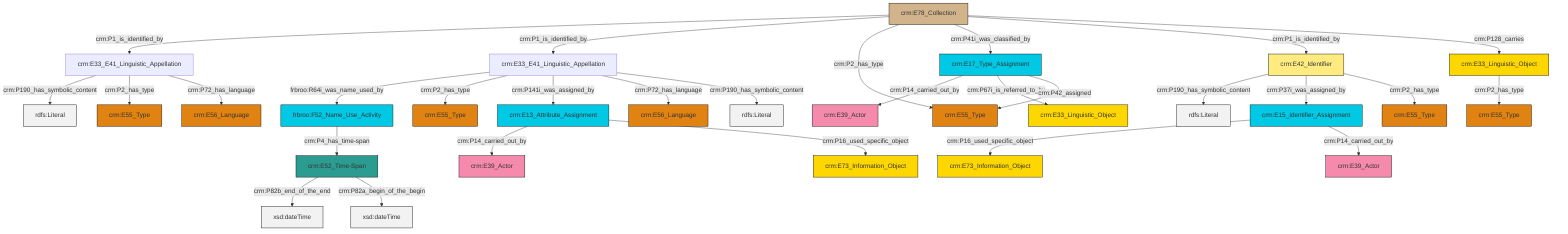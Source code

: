 graph TD
classDef Literal fill:#f2f2f2,stroke:#000000;
classDef CRM_Entity fill:#FFFFFF,stroke:#000000;
classDef Temporal_Entity fill:#00C9E6, stroke:#000000;
classDef Type fill:#E18312, stroke:#000000;
classDef Time-Span fill:#2C9C91, stroke:#000000;
classDef Appellation fill:#FFEB7F, stroke:#000000;
classDef Place fill:#008836, stroke:#000000;
classDef Persistent_Item fill:#B266B2, stroke:#000000;
classDef Conceptual_Object fill:#FFD700, stroke:#000000;
classDef Physical_Thing fill:#D2B48C, stroke:#000000;
classDef Actor fill:#f58aad, stroke:#000000;
classDef PC_Classes fill:#4ce600, stroke:#000000;
classDef Multi fill:#cccccc,stroke:#000000;

2["crm:E15_Identifier_Assignment"]:::Temporal_Entity -->|crm:P16_used_specific_object| 3["crm:E73_Information_Object"]:::Conceptual_Object
8["crm:E33_Linguistic_Object"]:::Conceptual_Object -->|crm:P2_has_type| 9["crm:E55_Type"]:::Type
10["crm:E17_Type_Assignment"]:::Temporal_Entity -->|crm:P14_carried_out_by| 11["crm:E39_Actor"]:::Actor
10["crm:E17_Type_Assignment"]:::Temporal_Entity -->|crm:P67i_is_referred_to_by| 0["crm:E33_Linguistic_Object"]:::Conceptual_Object
12["crm:E78_Collection"]:::Physical_Thing -->|crm:P1_is_identified_by| 13["crm:E33_E41_Linguistic_Appellation"]:::Default
16["crm:E33_E41_Linguistic_Appellation"]:::Default -->|frbroo:R64i_was_name_used_by| 17["frbroo:F52_Name_Use_Activity"]:::Temporal_Entity
13["crm:E33_E41_Linguistic_Appellation"]:::Default -->|crm:P190_has_symbolic_content| 20[rdfs:Literal]:::Literal
23["crm:E13_Attribute_Assignment"]:::Temporal_Entity -->|crm:P14_carried_out_by| 25["crm:E39_Actor"]:::Actor
13["crm:E33_E41_Linguistic_Appellation"]:::Default -->|crm:P2_has_type| 21["crm:E55_Type"]:::Type
2["crm:E15_Identifier_Assignment"]:::Temporal_Entity -->|crm:P14_carried_out_by| 18["crm:E39_Actor"]:::Actor
12["crm:E78_Collection"]:::Physical_Thing -->|crm:P1_is_identified_by| 16["crm:E33_E41_Linguistic_Appellation"]:::Default
12["crm:E78_Collection"]:::Physical_Thing -->|crm:P2_has_type| 29["crm:E55_Type"]:::Type
16["crm:E33_E41_Linguistic_Appellation"]:::Default -->|crm:P2_has_type| 30["crm:E55_Type"]:::Type
16["crm:E33_E41_Linguistic_Appellation"]:::Default -->|crm:P141i_was_assigned_by| 23["crm:E13_Attribute_Assignment"]:::Temporal_Entity
6["crm:E52_Time-Span"]:::Time-Span -->|crm:P82b_end_of_the_end| 34[xsd:dateTime]:::Literal
13["crm:E33_E41_Linguistic_Appellation"]:::Default -->|crm:P72_has_language| 27["crm:E56_Language"]:::Type
35["crm:E42_Identifier"]:::Appellation -->|crm:P190_has_symbolic_content| 36[rdfs:Literal]:::Literal
35["crm:E42_Identifier"]:::Appellation -->|crm:P37i_was_assigned_by| 2["crm:E15_Identifier_Assignment"]:::Temporal_Entity
6["crm:E52_Time-Span"]:::Time-Span -->|crm:P82a_begin_of_the_begin| 46[xsd:dateTime]:::Literal
12["crm:E78_Collection"]:::Physical_Thing -->|crm:P41i_was_classified_by| 10["crm:E17_Type_Assignment"]:::Temporal_Entity
35["crm:E42_Identifier"]:::Appellation -->|crm:P2_has_type| 38["crm:E55_Type"]:::Type
12["crm:E78_Collection"]:::Physical_Thing -->|crm:P1_is_identified_by| 35["crm:E42_Identifier"]:::Appellation
16["crm:E33_E41_Linguistic_Appellation"]:::Default -->|crm:P72_has_language| 4["crm:E56_Language"]:::Type
10["crm:E17_Type_Assignment"]:::Temporal_Entity -->|crm:P42_assigned| 29["crm:E55_Type"]:::Type
12["crm:E78_Collection"]:::Physical_Thing -->|crm:P128_carries| 8["crm:E33_Linguistic_Object"]:::Conceptual_Object
23["crm:E13_Attribute_Assignment"]:::Temporal_Entity -->|crm:P16_used_specific_object| 14["crm:E73_Information_Object"]:::Conceptual_Object
16["crm:E33_E41_Linguistic_Appellation"]:::Default -->|crm:P190_has_symbolic_content| 50[rdfs:Literal]:::Literal
17["frbroo:F52_Name_Use_Activity"]:::Temporal_Entity -->|crm:P4_has_time-span| 6["crm:E52_Time-Span"]:::Time-Span